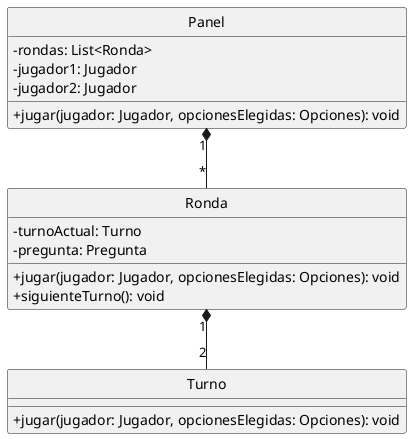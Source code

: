 @startuml
hide circle
skinparam classAttributeIconSize 0

'Clases

Class Panel{
    -rondas: List<Ronda>
    -jugador1: Jugador
    -jugador2: Jugador
    +jugar(jugador: Jugador, opcionesElegidas: Opciones): void
}

Class Ronda{
    -turnoActual: Turno
    -pregunta: Pregunta
    +jugar(jugador: Jugador, opcionesElegidas: Opciones): void
    +siguienteTurno(): void
}

Class Turno{
    +jugar(jugador: Jugador, opcionesElegidas: Opciones): void
}


'Relaciones
Panel "1" *-- "*" Ronda
Ronda "1" *-- "2" Turno

@enduml